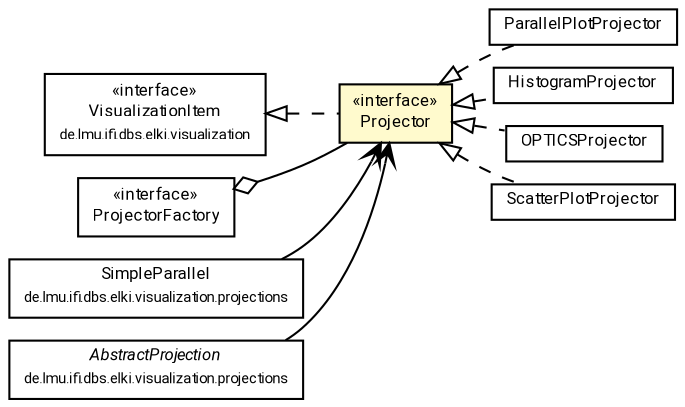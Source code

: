 #!/usr/local/bin/dot
#
# Class diagram 
# Generated by UMLGraph version R5_7_2-60-g0e99a6 (http://www.spinellis.gr/umlgraph/)
#

digraph G {
	graph [fontnames="svg"]
	edge [fontname="Roboto",fontsize=7,labelfontname="Roboto",labelfontsize=7,color="black"];
	node [fontname="Roboto",fontcolor="black",fontsize=8,shape=plaintext,margin=0,width=0,height=0];
	nodesep=0.15;
	ranksep=0.25;
	rankdir=LR;
	// de.lmu.ifi.dbs.elki.visualization.VisualizationItem
	c8488334 [label=<<table title="de.lmu.ifi.dbs.elki.visualization.VisualizationItem" border="0" cellborder="1" cellspacing="0" cellpadding="2" href="../VisualizationItem.html" target="_parent">
		<tr><td><table border="0" cellspacing="0" cellpadding="1">
		<tr><td align="center" balign="center"> &#171;interface&#187; </td></tr>
		<tr><td align="center" balign="center"> <font face="Roboto">VisualizationItem</font> </td></tr>
		<tr><td align="center" balign="center"> <font face="Roboto" point-size="7.0">de.lmu.ifi.dbs.elki.visualization</font> </td></tr>
		</table></td></tr>
		</table>>, URL="../VisualizationItem.html"];
	// de.lmu.ifi.dbs.elki.visualization.projector.ParallelPlotProjector<V extends de.lmu.ifi.dbs.elki.data.spatial.SpatialComparable>
	c8488338 [label=<<table title="de.lmu.ifi.dbs.elki.visualization.projector.ParallelPlotProjector" border="0" cellborder="1" cellspacing="0" cellpadding="2" href="ParallelPlotProjector.html" target="_parent">
		<tr><td><table border="0" cellspacing="0" cellpadding="1">
		<tr><td align="center" balign="center"> <font face="Roboto">ParallelPlotProjector</font> </td></tr>
		</table></td></tr>
		</table>>, URL="ParallelPlotProjector.html"];
	// de.lmu.ifi.dbs.elki.visualization.projector.HistogramProjector<V extends de.lmu.ifi.dbs.elki.data.NumberVector>
	c8488339 [label=<<table title="de.lmu.ifi.dbs.elki.visualization.projector.HistogramProjector" border="0" cellborder="1" cellspacing="0" cellpadding="2" href="HistogramProjector.html" target="_parent">
		<tr><td><table border="0" cellspacing="0" cellpadding="1">
		<tr><td align="center" balign="center"> <font face="Roboto">HistogramProjector</font> </td></tr>
		</table></td></tr>
		</table>>, URL="HistogramProjector.html"];
	// de.lmu.ifi.dbs.elki.visualization.projector.ProjectorFactory
	c8488342 [label=<<table title="de.lmu.ifi.dbs.elki.visualization.projector.ProjectorFactory" border="0" cellborder="1" cellspacing="0" cellpadding="2" href="ProjectorFactory.html" target="_parent">
		<tr><td><table border="0" cellspacing="0" cellpadding="1">
		<tr><td align="center" balign="center"> &#171;interface&#187; </td></tr>
		<tr><td align="center" balign="center"> <font face="Roboto">ProjectorFactory</font> </td></tr>
		</table></td></tr>
		</table>>, URL="ProjectorFactory.html"];
	// de.lmu.ifi.dbs.elki.visualization.projector.OPTICSProjector
	c8488345 [label=<<table title="de.lmu.ifi.dbs.elki.visualization.projector.OPTICSProjector" border="0" cellborder="1" cellspacing="0" cellpadding="2" href="OPTICSProjector.html" target="_parent">
		<tr><td><table border="0" cellspacing="0" cellpadding="1">
		<tr><td align="center" balign="center"> <font face="Roboto">OPTICSProjector</font> </td></tr>
		</table></td></tr>
		</table>>, URL="OPTICSProjector.html"];
	// de.lmu.ifi.dbs.elki.visualization.projector.ScatterPlotProjector<V extends de.lmu.ifi.dbs.elki.data.spatial.SpatialComparable>
	c8488347 [label=<<table title="de.lmu.ifi.dbs.elki.visualization.projector.ScatterPlotProjector" border="0" cellborder="1" cellspacing="0" cellpadding="2" href="ScatterPlotProjector.html" target="_parent">
		<tr><td><table border="0" cellspacing="0" cellpadding="1">
		<tr><td align="center" balign="center"> <font face="Roboto">ScatterPlotProjector</font> </td></tr>
		</table></td></tr>
		</table>>, URL="ScatterPlotProjector.html"];
	// de.lmu.ifi.dbs.elki.visualization.projector.Projector
	c8488348 [label=<<table title="de.lmu.ifi.dbs.elki.visualization.projector.Projector" border="0" cellborder="1" cellspacing="0" cellpadding="2" bgcolor="lemonChiffon" href="Projector.html" target="_parent">
		<tr><td><table border="0" cellspacing="0" cellpadding="1">
		<tr><td align="center" balign="center"> &#171;interface&#187; </td></tr>
		<tr><td align="center" balign="center"> <font face="Roboto">Projector</font> </td></tr>
		</table></td></tr>
		</table>>, URL="Projector.html"];
	// de.lmu.ifi.dbs.elki.visualization.projections.SimpleParallel
	c8488409 [label=<<table title="de.lmu.ifi.dbs.elki.visualization.projections.SimpleParallel" border="0" cellborder="1" cellspacing="0" cellpadding="2" href="../projections/SimpleParallel.html" target="_parent">
		<tr><td><table border="0" cellspacing="0" cellpadding="1">
		<tr><td align="center" balign="center"> <font face="Roboto">SimpleParallel</font> </td></tr>
		<tr><td align="center" balign="center"> <font face="Roboto" point-size="7.0">de.lmu.ifi.dbs.elki.visualization.projections</font> </td></tr>
		</table></td></tr>
		</table>>, URL="../projections/SimpleParallel.html"];
	// de.lmu.ifi.dbs.elki.visualization.projections.AbstractProjection
	c8488421 [label=<<table title="de.lmu.ifi.dbs.elki.visualization.projections.AbstractProjection" border="0" cellborder="1" cellspacing="0" cellpadding="2" href="../projections/AbstractProjection.html" target="_parent">
		<tr><td><table border="0" cellspacing="0" cellpadding="1">
		<tr><td align="center" balign="center"> <font face="Roboto"><i>AbstractProjection</i></font> </td></tr>
		<tr><td align="center" balign="center"> <font face="Roboto" point-size="7.0">de.lmu.ifi.dbs.elki.visualization.projections</font> </td></tr>
		</table></td></tr>
		</table>>, URL="../projections/AbstractProjection.html"];
	// de.lmu.ifi.dbs.elki.visualization.projector.ParallelPlotProjector<V extends de.lmu.ifi.dbs.elki.data.spatial.SpatialComparable> implements de.lmu.ifi.dbs.elki.visualization.projector.Projector
	c8488348 -> c8488338 [arrowtail=empty,style=dashed,dir=back,weight=9];
	// de.lmu.ifi.dbs.elki.visualization.projector.HistogramProjector<V extends de.lmu.ifi.dbs.elki.data.NumberVector> implements de.lmu.ifi.dbs.elki.visualization.projector.Projector
	c8488348 -> c8488339 [arrowtail=empty,style=dashed,dir=back,weight=9];
	// de.lmu.ifi.dbs.elki.visualization.projector.ProjectorFactory has de.lmu.ifi.dbs.elki.visualization.projector.Projector
	c8488342 -> c8488348 [arrowhead=none,arrowtail=ediamond,dir=back,weight=4];
	// de.lmu.ifi.dbs.elki.visualization.projector.OPTICSProjector implements de.lmu.ifi.dbs.elki.visualization.projector.Projector
	c8488348 -> c8488345 [arrowtail=empty,style=dashed,dir=back,weight=9];
	// de.lmu.ifi.dbs.elki.visualization.projector.ScatterPlotProjector<V extends de.lmu.ifi.dbs.elki.data.spatial.SpatialComparable> implements de.lmu.ifi.dbs.elki.visualization.projector.Projector
	c8488348 -> c8488347 [arrowtail=empty,style=dashed,dir=back,weight=9];
	// de.lmu.ifi.dbs.elki.visualization.projector.Projector implements de.lmu.ifi.dbs.elki.visualization.VisualizationItem
	c8488334 -> c8488348 [arrowtail=empty,style=dashed,dir=back,weight=9];
	// de.lmu.ifi.dbs.elki.visualization.projections.SimpleParallel navassoc de.lmu.ifi.dbs.elki.visualization.projector.Projector
	c8488409 -> c8488348 [arrowhead=open,weight=1];
	// de.lmu.ifi.dbs.elki.visualization.projections.AbstractProjection navassoc de.lmu.ifi.dbs.elki.visualization.projector.Projector
	c8488421 -> c8488348 [arrowhead=open,weight=1];
}

